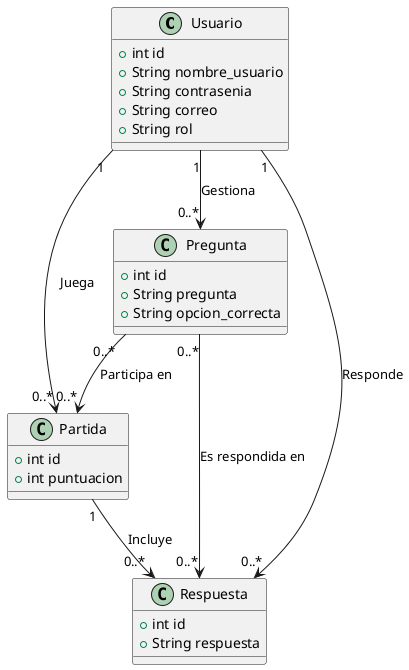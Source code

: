 @startuml Digrama_ER_Juego



' Definir las entidades como clases
class Usuario {
  +int id
  +String nombre_usuario
  +String contrasenia
  +String correo
  +String rol
}

class Partida {
  +int id
  +int puntuacion
  
}

class Pregunta {
  +int id
  +String pregunta
  +String opcion_correcta
}

class Respuesta {
  +int id
  +String respuesta
}

' Relaciones
Usuario "1" --> "0..*" Partida : Juega
Usuario "1" --> "0..*" Pregunta : Gestiona
Pregunta "0..*" --> "0..*" Partida : Participa en
Usuario "1" --> "0..*" Respuesta : Responde
Partida "1" --> "0..*" Respuesta : Incluye
Pregunta "0..*" --> "0..*" Respuesta : Es respondida en

@enduml
